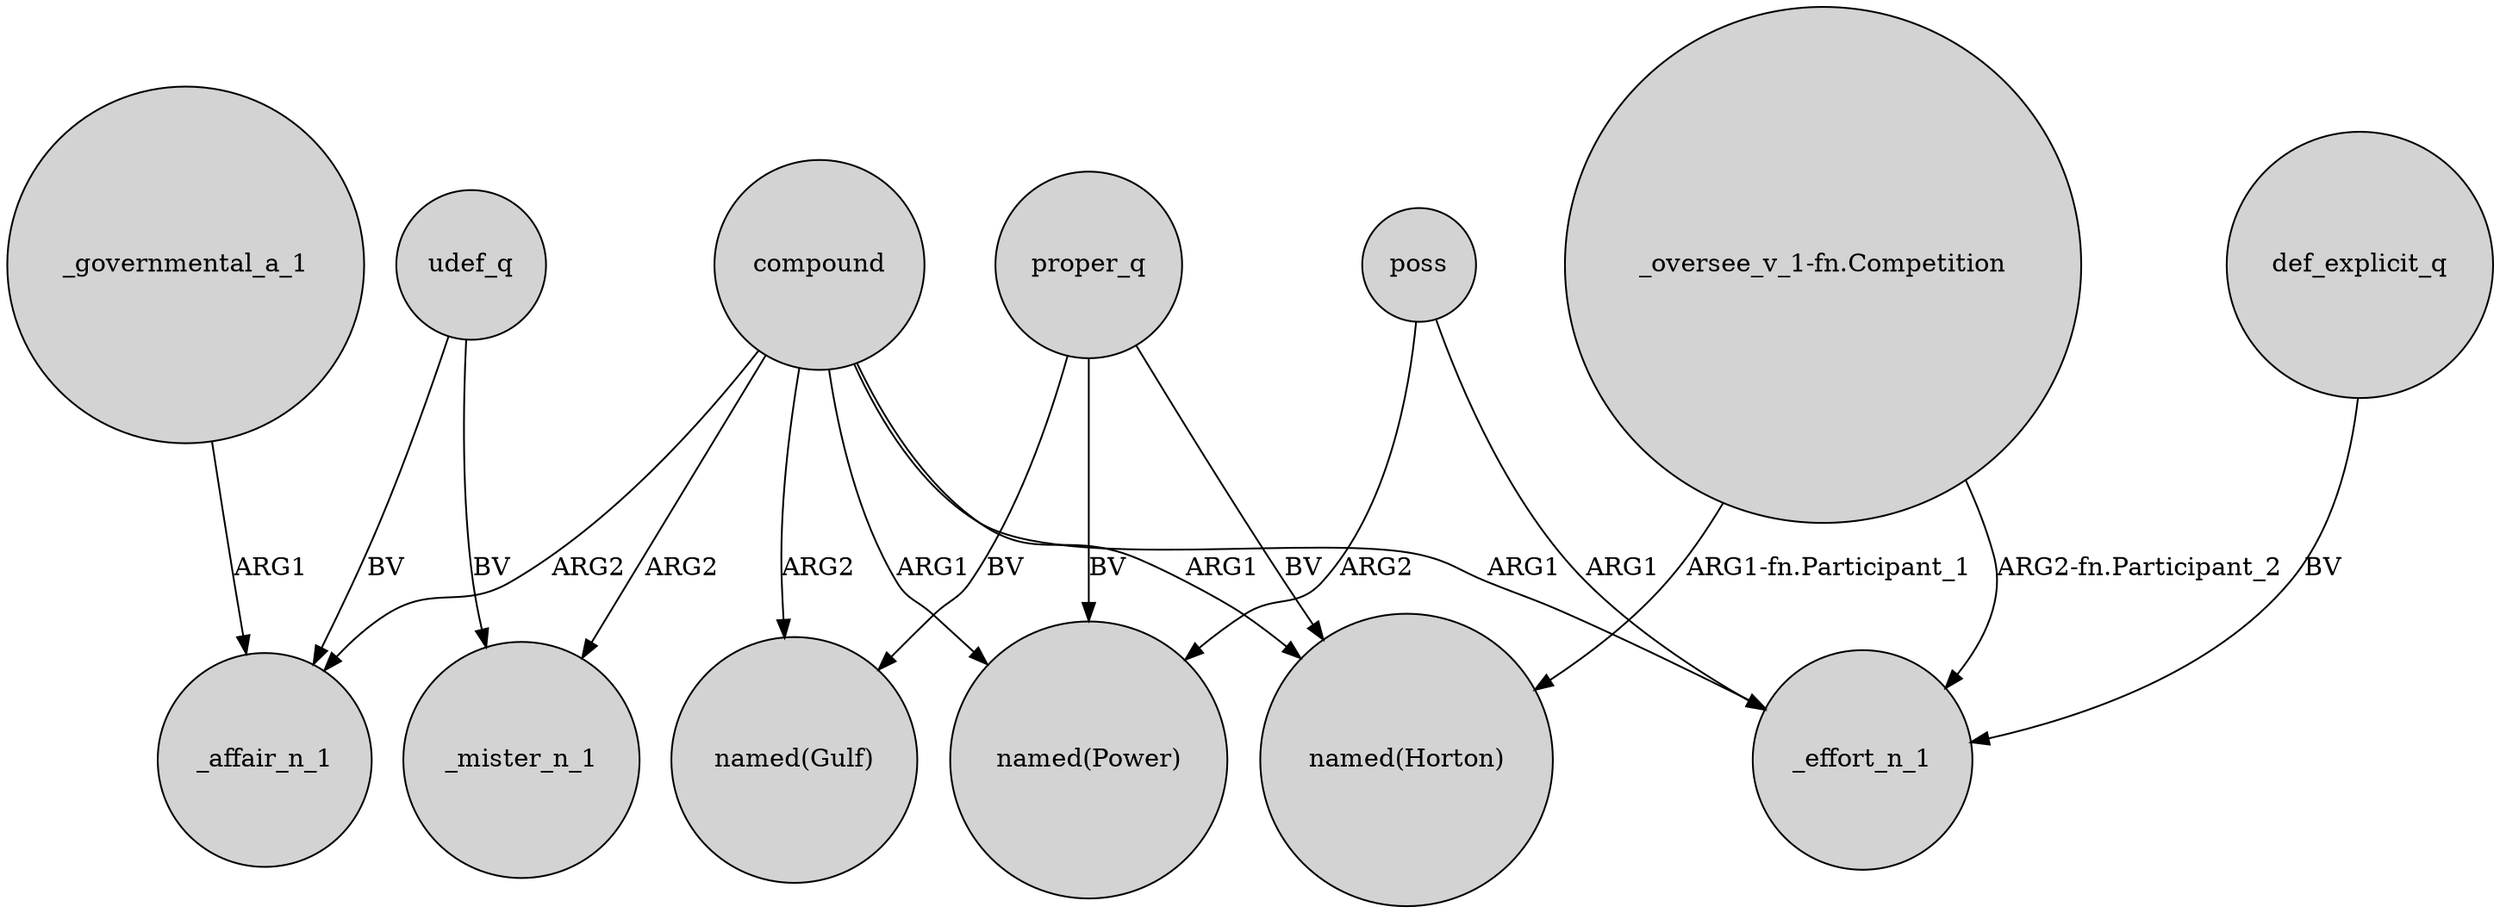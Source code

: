 digraph {
	node [shape=circle style=filled]
	poss -> "named(Power)" [label=ARG2]
	compound -> _affair_n_1 [label=ARG2]
	poss -> _effort_n_1 [label=ARG1]
	compound -> _effort_n_1 [label=ARG1]
	compound -> _mister_n_1 [label=ARG2]
	udef_q -> _mister_n_1 [label=BV]
	"_oversee_v_1-fn.Competition" -> "named(Horton)" [label="ARG1-fn.Participant_1"]
	def_explicit_q -> _effort_n_1 [label=BV]
	proper_q -> "named(Horton)" [label=BV]
	compound -> "named(Horton)" [label=ARG1]
	proper_q -> "named(Gulf)" [label=BV]
	compound -> "named(Gulf)" [label=ARG2]
	"_oversee_v_1-fn.Competition" -> _effort_n_1 [label="ARG2-fn.Participant_2"]
	proper_q -> "named(Power)" [label=BV]
	udef_q -> _affair_n_1 [label=BV]
	_governmental_a_1 -> _affair_n_1 [label=ARG1]
	compound -> "named(Power)" [label=ARG1]
}
